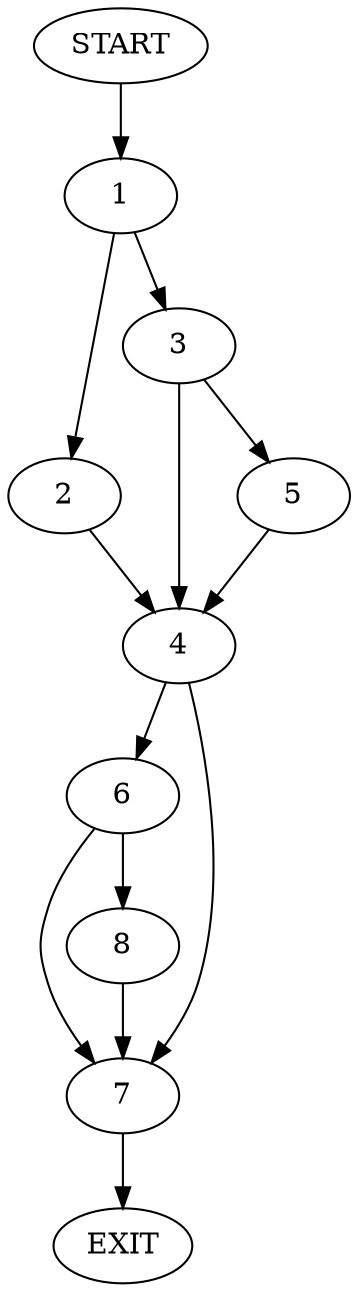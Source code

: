 digraph {
0 [label="START"]
9 [label="EXIT"]
0 -> 1
1 -> 2
1 -> 3
3 -> 4
3 -> 5
2 -> 4
4 -> 6
4 -> 7
5 -> 4
6 -> 7
6 -> 8
7 -> 9
8 -> 7
}
